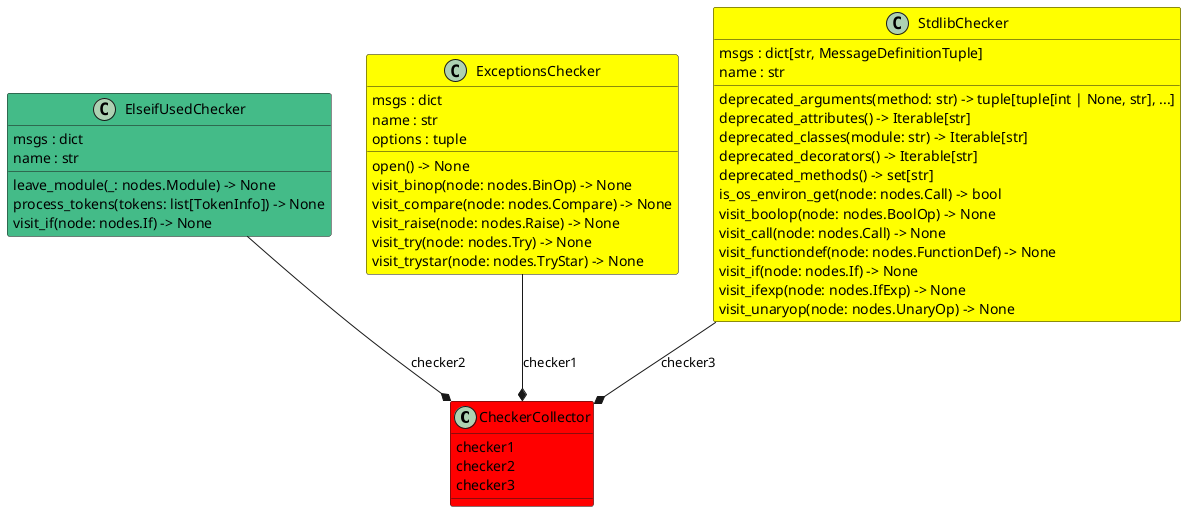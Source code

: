 @startuml classes
set namespaceSeparator none
class "CheckerCollector" as custom_colors.CheckerCollector #red {
  checker1
  checker2
  checker3
}
class "ElseifUsedChecker" as pylint.extensions.check_elif.ElseifUsedChecker #44BB88 {
  msgs : dict
  name : str
  leave_module(_: nodes.Module) -> None
  process_tokens(tokens: list[TokenInfo]) -> None
  visit_if(node: nodes.If) -> None
}
class "ExceptionsChecker" as pylint.checkers.exceptions.ExceptionsChecker #yellow {
  msgs : dict
  name : str
  options : tuple
  open() -> None
  visit_binop(node: nodes.BinOp) -> None
  visit_compare(node: nodes.Compare) -> None
  visit_raise(node: nodes.Raise) -> None
  visit_try(node: nodes.Try) -> None
  visit_trystar(node: nodes.TryStar) -> None
}
class "StdlibChecker" as pylint.checkers.stdlib.StdlibChecker #yellow {
  msgs : dict[str, MessageDefinitionTuple]
  name : str
  deprecated_arguments(method: str) -> tuple[tuple[int | None, str], ...]
  deprecated_attributes() -> Iterable[str]
  deprecated_classes(module: str) -> Iterable[str]
  deprecated_decorators() -> Iterable[str]
  deprecated_methods() -> set[str]
  is_os_environ_get(node: nodes.Call) -> bool
  visit_boolop(node: nodes.BoolOp) -> None
  visit_call(node: nodes.Call) -> None
  visit_functiondef(node: nodes.FunctionDef) -> None
  visit_if(node: nodes.If) -> None
  visit_ifexp(node: nodes.IfExp) -> None
  visit_unaryop(node: nodes.UnaryOp) -> None
}
pylint.checkers.exceptions.ExceptionsChecker --* custom_colors.CheckerCollector : checker1
pylint.checkers.stdlib.StdlibChecker --* custom_colors.CheckerCollector : checker3
pylint.extensions.check_elif.ElseifUsedChecker --* custom_colors.CheckerCollector : checker2
@enduml
